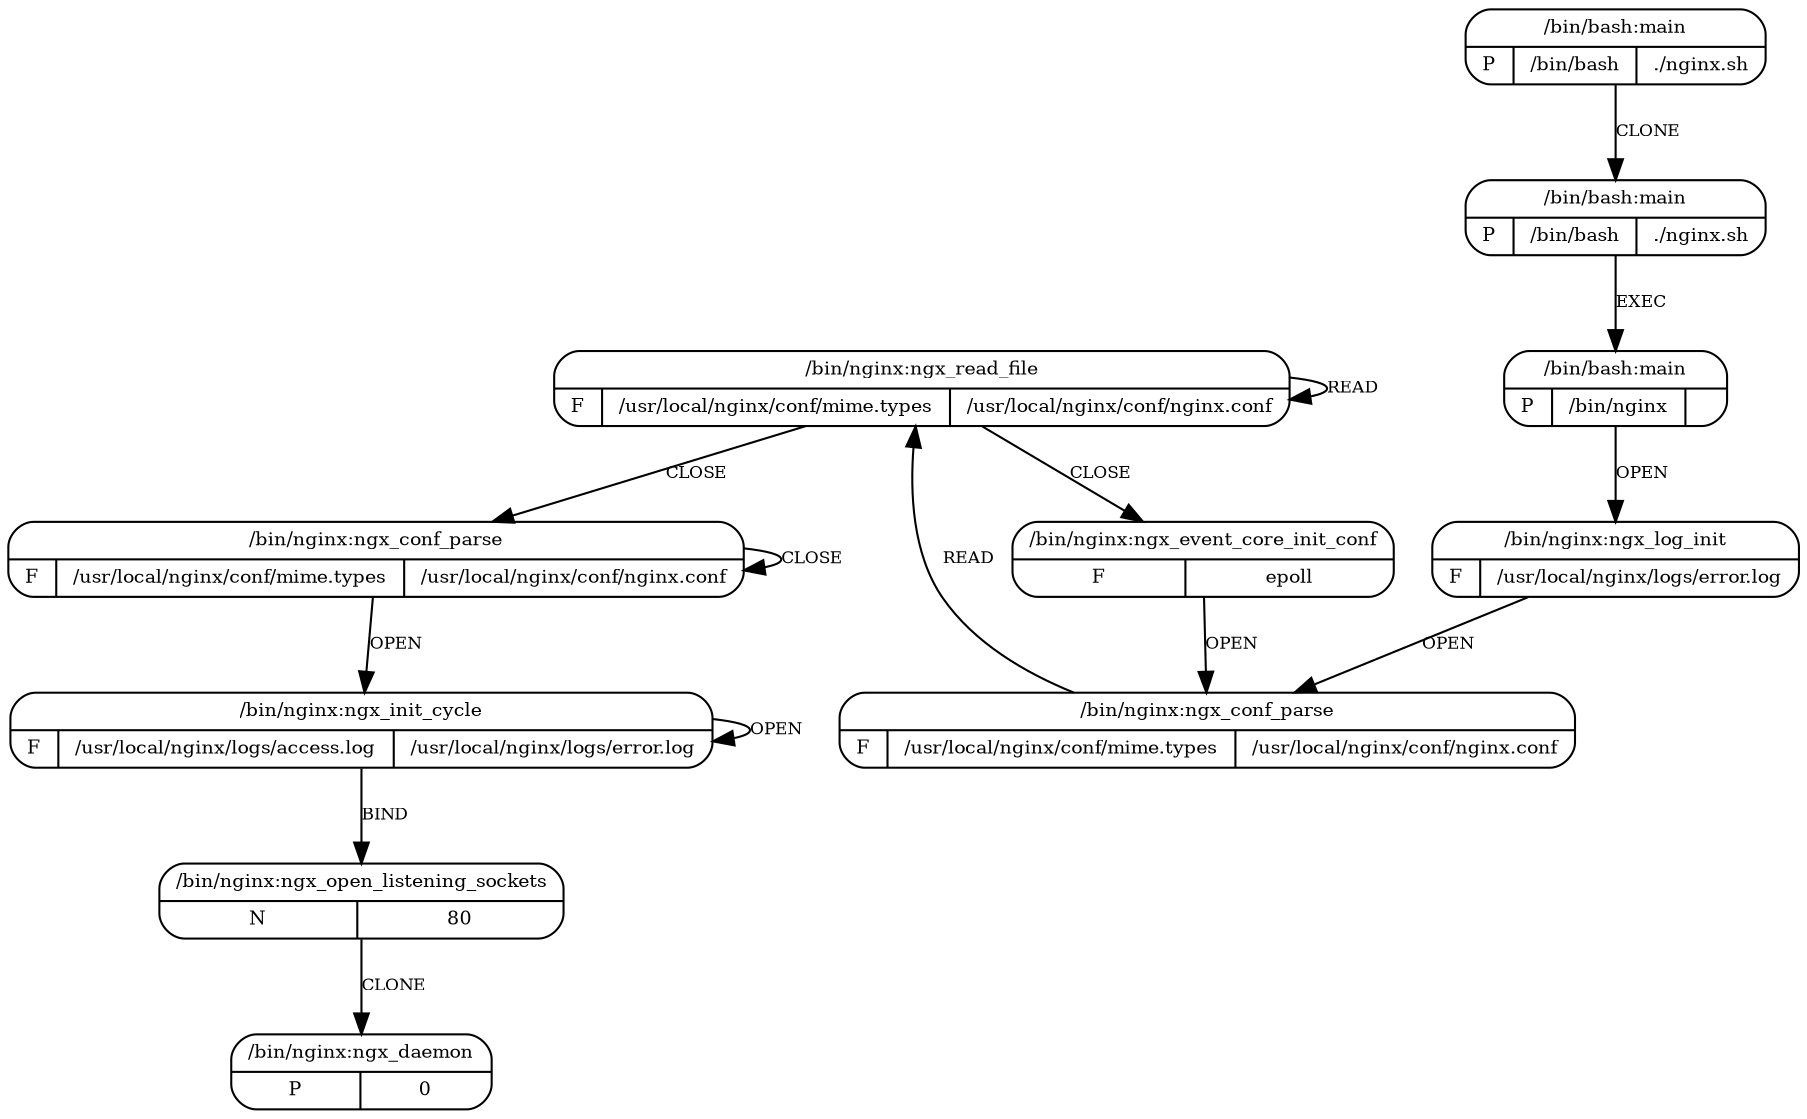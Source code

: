 digraph G {
  4 [shape=Mrecord,
     label="{{/bin/nginx:ngx_read_file}|{F|{/usr/local/nginx/conf/mime.types}|{/usr/local/nginx/conf/nginx.conf}}}",
     fontsize=9, ];
  9 [shape=Mrecord, label="{{/bin/nginx:ngx_event_core_init_conf}|{F|{epoll}}}",
     fontsize=9, ];
  5 [shape=Mrecord,
     label="{{/bin/nginx:ngx_conf_parse}|{F|{/usr/local/nginx/conf/mime.types}|{/usr/local/nginx/conf/nginx.conf}}}",
     fontsize=9, ];
  10 [shape=Mrecord,
      label="{{/bin/nginx:ngx_conf_parse}|{F|{/usr/local/nginx/conf/mime.types}|{/usr/local/nginx/conf/nginx.conf}}}",
      fontsize=9, ];
  6 [shape=Mrecord,
     label="{{/bin/nginx:ngx_init_cycle}|{F|{/usr/local/nginx/logs/access.log}|{/usr/local/nginx/logs/error.log}}}",
     fontsize=9, ];
  7 [shape=Mrecord, label="{{/bin/nginx:ngx_open_listening_sockets}|{N|{80}}}",
     fontsize=9, ];
  8 [shape=Mrecord, label="{{/bin/nginx:ngx_daemon}|{P|0}}", fontsize=9, ];
  3 [shape=Mrecord,
     label="{{/bin/nginx:ngx_log_init}|{F|{/usr/local/nginx/logs/error.log}}}",
     fontsize=9, ];
  0 [shape=Mrecord, label="{{/bin/bash:main}|{P|/bin/bash|./nginx.sh}}",
     fontsize=9, ];
  1 [shape=Mrecord, label="{{/bin/bash:main}|{P|/bin/bash|./nginx.sh}}",
     fontsize=9, ];
  2 [shape=Mrecord, label="{{/bin/bash:main}|{P|/bin/nginx|}}", fontsize=9, ];
  
  
  4 -> 4 [label="READ", fontsize=8, ];
  4 -> 9 [label="CLOSE", fontsize=8, ];
  4 -> 5 [label="CLOSE", fontsize=8, ];
  9 -> 10 [label="OPEN", fontsize=8, ];
  5 -> 5 [label="CLOSE", fontsize=8, ];
  5 -> 6 [label="OPEN", fontsize=8, ];
  10 -> 4 [label="READ", fontsize=8, ];
  6 -> 6 [label="OPEN", fontsize=8, ];
  6 -> 7 [label="BIND", fontsize=8, ];
  7 -> 8 [label="CLONE", fontsize=8, ];
  3 -> 10 [label="OPEN", fontsize=8, ];
  0 -> 1 [label="CLONE", fontsize=8, ];
  1 -> 2 [label="EXEC", fontsize=8, ];
  2 -> 3 [label="OPEN", fontsize=8, ];
  
  }